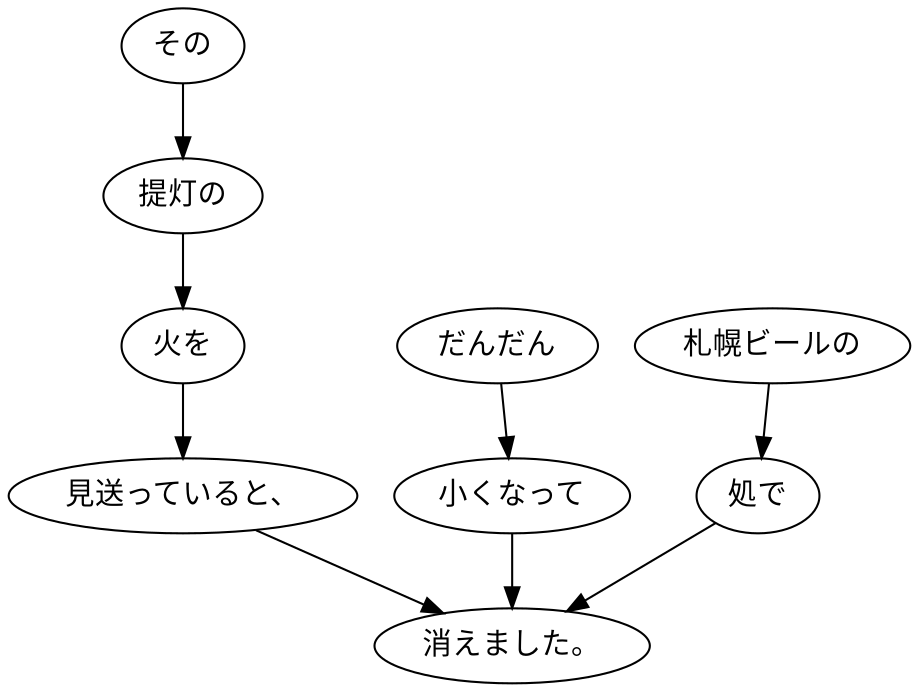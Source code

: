 digraph graph1122 {
	node0 [label="その"];
	node1 [label="提灯の"];
	node2 [label="火を"];
	node3 [label="見送っていると、"];
	node4 [label="だんだん"];
	node5 [label="小くなって"];
	node6 [label="札幌ビールの"];
	node7 [label="処で"];
	node8 [label="消えました。"];
	node0 -> node1;
	node1 -> node2;
	node2 -> node3;
	node3 -> node8;
	node4 -> node5;
	node5 -> node8;
	node6 -> node7;
	node7 -> node8;
}
